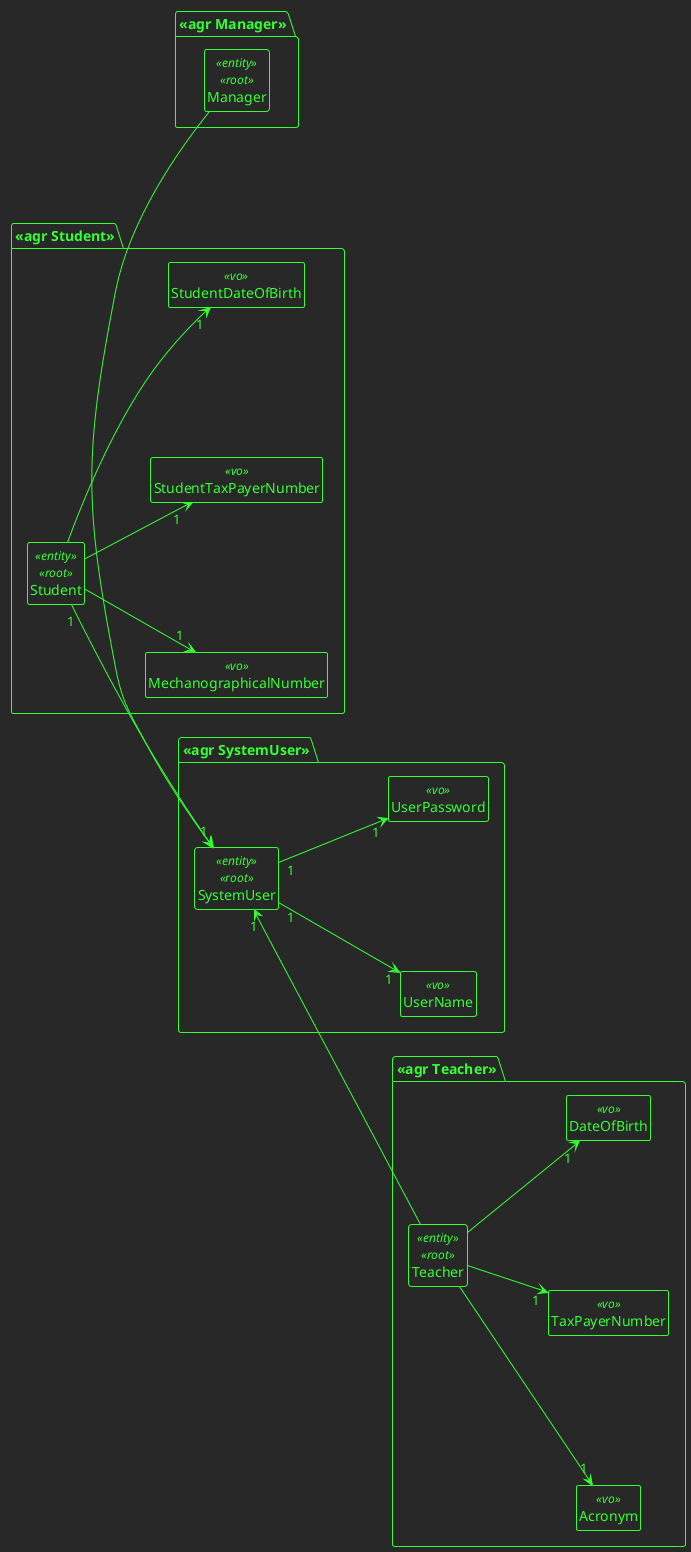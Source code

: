@startuml DDD

!theme crt-green
skinparam nodesep 150
hide empty members
left to right direction


package "<<agr SystemUser>>"{
    class SystemUser<<entity>><<root>>{}
    class UserName<<vo>>{}
    class UserPassword<<vo>>{}

    SystemUser "1" --> "1" UserName
    SystemUser "1" --> "1" UserPassword
}

package "<<agr Manager>>"{

    class Manager<<entity>><<root>>{}
    SystemUser "1" <- Manager

}

package "<<agr Teacher>>"{

    class Teacher<<entity>><<root>>{}
    class Acronym<<vo>>{}
    class TaxPayerNumber<<vo>>{}
    class DateOfBirth<<vo>>{}

    SystemUser "1" <-- Teacher
    Teacher -down-> "1" Acronym
    Teacher --> "1" DateOfBirth
    Teacher --> "1" TaxPayerNumber
}

package "<<agr Student>>"{

    class Student<<entity>><<root>>{}
    class MechanographicalNumber<<vo>>{}
    class StudentTaxPayerNumber<<vo>>{}
    class StudentDateOfBirth<<vo>>{}

    Student  --> "1" MechanographicalNumber
    Student "1" --> SystemUser
    'Student <-- "*" Lecture : participates
    Student --> "1" StudentDateOfBirth
    Student --> "1" StudentTaxPayerNumber
}

hide circles
@enduml
